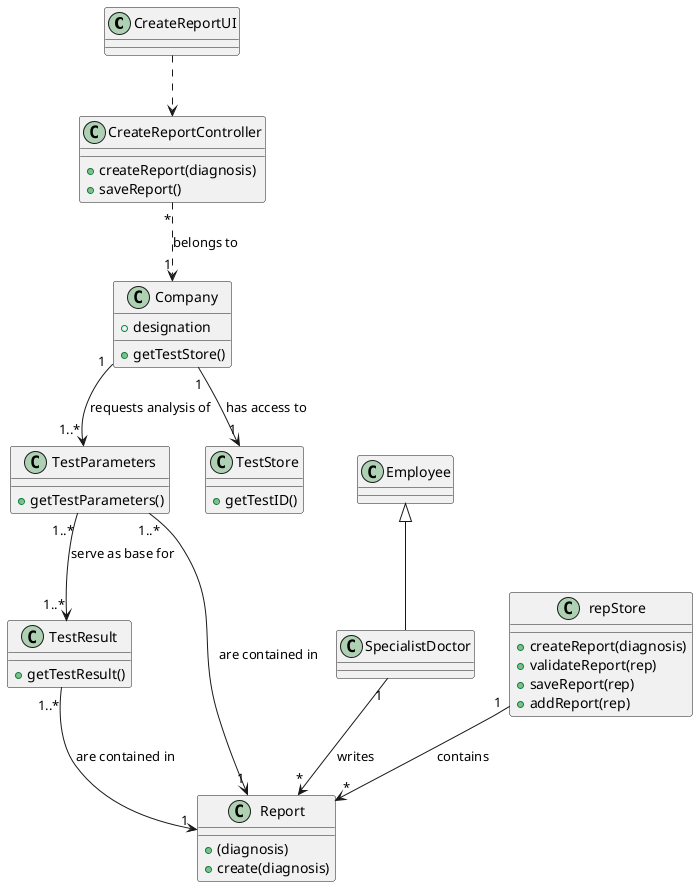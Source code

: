 @startuml

skinparam classAtributionIconSize 0


class CreateReportUI {
}

class CreateReportController {
    +createReport(diagnosis)
    +saveReport()
}

class Company {
    +designation
    +getTestStore()
}

class Employee {
}

class SpecialistDoctor {
}

class TestParameters {
    +getTestParameters()
}

class TestStore {
    +getTestID()
}

class TestResult {
    +getTestResult()
}

class Report {
    + (diagnosis)
    + create(diagnosis)
}

class repStore {
    +createReport(diagnosis)
    +validateReport(rep)
    +saveReport(rep)
    +addReport(rep)
}

CreateReportUI ..> CreateReportController
CreateReportController "*" ..> "1" Company : belongs to
Company "1" --> "1..*" TestParameters : requests analysis of
Company "1" --> "1" TestStore : has access to
TestParameters "1..*" --> "1..*" TestResult : serve as base for
TestParameters "1..*" --> "1" Report : are contained in
TestResult "1..*" --> "1" Report : are contained in
repStore "1" --> "*" Report : contains
SpecialistDoctor "1" --> "*" Report : writes
class SpecialistDoctor extends Employee

@enduml